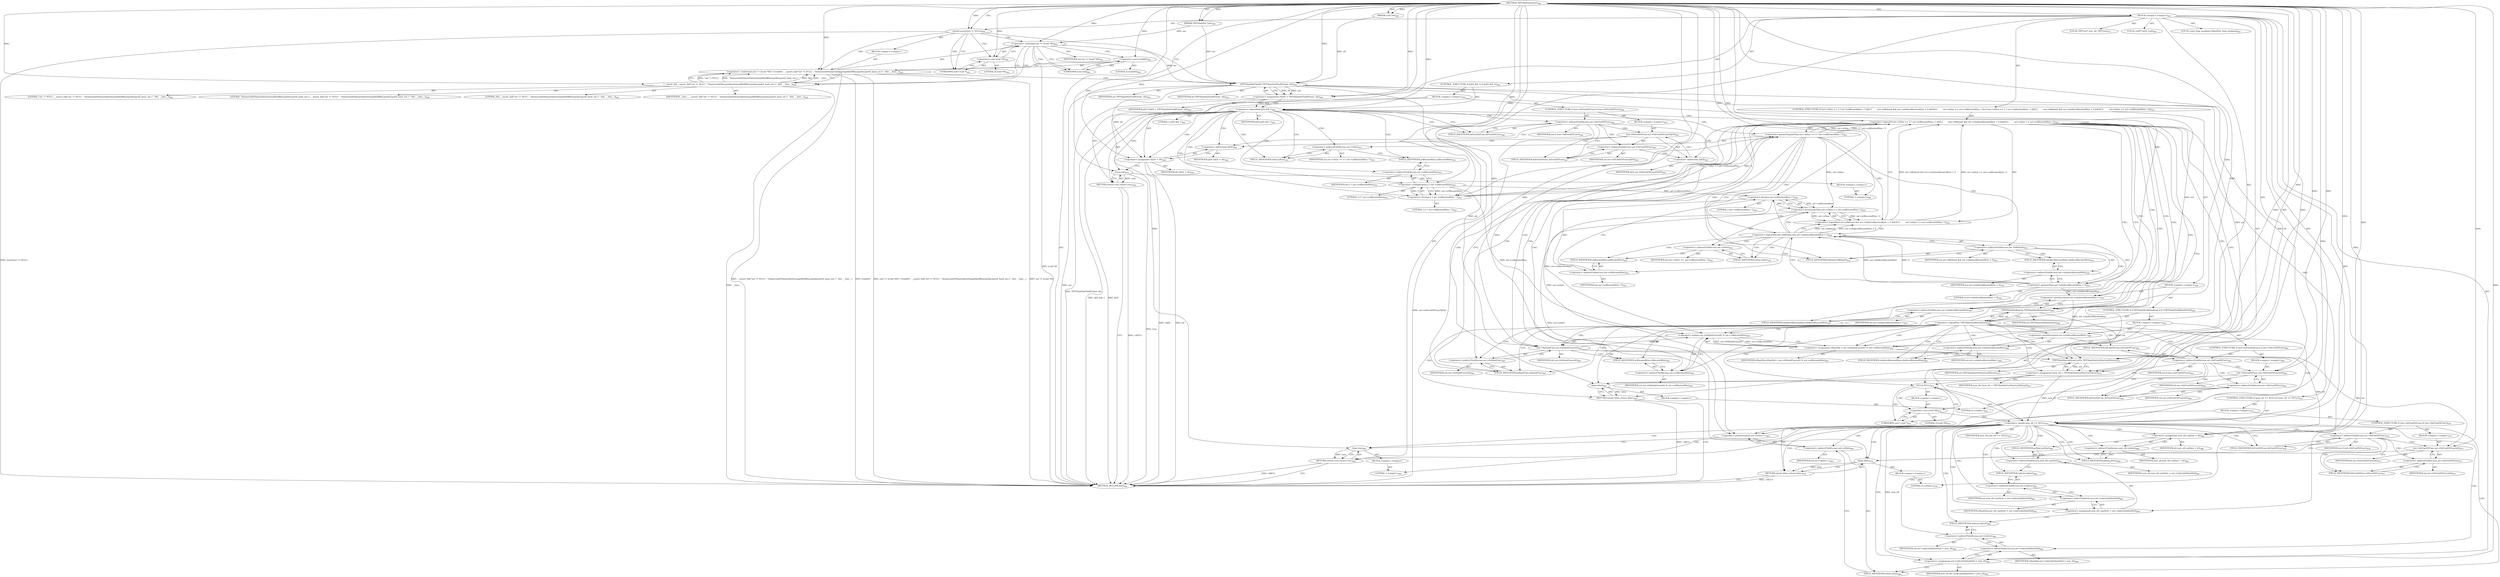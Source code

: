 digraph "TIFFHashSetInsert" {  
"5473" [label = <(METHOD,TIFFHashSetInsert)<SUB>440</SUB>> ]
"5474" [label = <(PARAM,TIFFHashSet *set)<SUB>440</SUB>> ]
"5475" [label = <(PARAM,void *elt)<SUB>440</SUB>> ]
"5476" [label = <(BLOCK,&lt;empty&gt;,&lt;empty&gt;)<SUB>441</SUB>> ]
"5477" [label = <(assert,assert(set != NULL))<SUB>442</SUB>> ]
"5478" [label = <(BLOCK,&lt;empty&gt;,&lt;empty&gt;)> ]
"5479" [label = <(&lt;operator&gt;.conditional,(set != ((void *)0)) ? (void)(0) : __assert_fail(&quot;set != NULL&quot;, &quot;/home/cmd/OSmart/identitemp/libtiff/fax2ps/fax2ps/tif_hash_set.c&quot;, 442, __func__))<SUB>442</SUB>> ]
"5480" [label = <(&lt;operator&gt;.notEquals,set != ((void *)0))<SUB>442</SUB>> ]
"5481" [label = <(IDENTIFIER,set,set != ((void *)0))<SUB>442</SUB>> ]
"5482" [label = <(&lt;operator&gt;.cast,(void *)0)<SUB>442</SUB>> ]
"5483" [label = <(UNKNOWN,void *,void *)<SUB>442</SUB>> ]
"5484" [label = <(LITERAL,0,(void *)0)<SUB>442</SUB>> ]
"5485" [label = <(&lt;operator&gt;.cast,(void)(0))<SUB>442</SUB>> ]
"5486" [label = <(UNKNOWN,void,void)<SUB>442</SUB>> ]
"5487" [label = <(LITERAL,0,(void)(0))<SUB>442</SUB>> ]
"5488" [label = <(__assert_fail,__assert_fail(&quot;set != NULL&quot;, &quot;/home/cmd/OSmart/identitemp/libtiff/fax2ps/fax2ps/tif_hash_set.c&quot;, 442, __func__))<SUB>442</SUB>> ]
"5489" [label = <(LITERAL,&quot;set != NULL&quot;,__assert_fail(&quot;set != NULL&quot;, &quot;/home/cmd/OSmart/identitemp/libtiff/fax2ps/fax2ps/tif_hash_set.c&quot;, 442, __func__))<SUB>442</SUB>> ]
"5490" [label = <(LITERAL,&quot;/home/cmd/OSmart/identitemp/libtiff/fax2ps/fax2ps/tif_hash_set.c&quot;,__assert_fail(&quot;set != NULL&quot;, &quot;/home/cmd/OSmart/identitemp/libtiff/fax2ps/fax2ps/tif_hash_set.c&quot;, 442, __func__))<SUB>442</SUB>> ]
"5491" [label = <(LITERAL,442,__assert_fail(&quot;set != NULL&quot;, &quot;/home/cmd/OSmart/identitemp/libtiff/fax2ps/fax2ps/tif_hash_set.c&quot;, 442, __func__))<SUB>442</SUB>> ]
"5492" [label = <(IDENTIFIER,__func__,__assert_fail(&quot;set != NULL&quot;, &quot;/home/cmd/OSmart/identitemp/libtiff/fax2ps/fax2ps/tif_hash_set.c&quot;, 442, __func__))<SUB>442</SUB>> ]
"5493" [label = <(LOCAL,void** pElt: void)<SUB>443</SUB>> ]
"5494" [label = <(&lt;operator&gt;.assignment,**pElt = TIFFHashSetFindPtr(set, elt))<SUB>443</SUB>> ]
"5495" [label = <(IDENTIFIER,pElt,**pElt = TIFFHashSetFindPtr(set, elt))<SUB>443</SUB>> ]
"5496" [label = <(TIFFHashSetFindPtr,TIFFHashSetFindPtr(set, elt))<SUB>443</SUB>> ]
"5497" [label = <(IDENTIFIER,set,TIFFHashSetFindPtr(set, elt))<SUB>443</SUB>> ]
"5498" [label = <(IDENTIFIER,elt,TIFFHashSetFindPtr(set, elt))<SUB>443</SUB>> ]
"5499" [label = <(CONTROL_STRUCTURE,if (pElt &amp;&amp; 1),if (pElt &amp;&amp; 1))<SUB>444</SUB>> ]
"5500" [label = <(&lt;operator&gt;.logicalAnd,pElt &amp;&amp; 1)<SUB>444</SUB>> ]
"5501" [label = <(IDENTIFIER,pElt,pElt &amp;&amp; 1)<SUB>444</SUB>> ]
"5502" [label = <(LITERAL,1,pElt &amp;&amp; 1)<SUB>444</SUB>> ]
"5503" [label = <(BLOCK,&lt;empty&gt;,&lt;empty&gt;)<SUB>445</SUB>> ]
"5504" [label = <(CONTROL_STRUCTURE,if (set-&gt;fnFreeEltFunc),if (set-&gt;fnFreeEltFunc))<SUB>446</SUB>> ]
"5505" [label = <(&lt;operator&gt;.indirectFieldAccess,set-&gt;fnFreeEltFunc)<SUB>446</SUB>> ]
"5506" [label = <(IDENTIFIER,set,if (set-&gt;fnFreeEltFunc))<SUB>446</SUB>> ]
"5507" [label = <(FIELD_IDENTIFIER,fnFreeEltFunc,fnFreeEltFunc)<SUB>446</SUB>> ]
"5508" [label = <(BLOCK,&lt;empty&gt;,&lt;empty&gt;)<SUB>447</SUB>> ]
"5509" [label = <(set-&gt;fnFreeEltFunc,set-&gt;fnFreeEltFunc(*pElt))<SUB>447</SUB>> ]
"5510" [label = <(&lt;operator&gt;.indirectFieldAccess,set-&gt;fnFreeEltFunc)<SUB>447</SUB>> ]
"5511" [label = <(IDENTIFIER,set,set-&gt;fnFreeEltFunc(*pElt))<SUB>447</SUB>> ]
"5512" [label = <(FIELD_IDENTIFIER,fnFreeEltFunc,fnFreeEltFunc)<SUB>447</SUB>> ]
"5513" [label = <(&lt;operator&gt;.indirection,*pElt)<SUB>447</SUB>> ]
"5514" [label = <(IDENTIFIER,pElt,set-&gt;fnFreeEltFunc(*pElt))<SUB>447</SUB>> ]
"5515" [label = <(&lt;operator&gt;.assignment,*pElt = elt)<SUB>449</SUB>> ]
"5516" [label = <(&lt;operator&gt;.indirection,*pElt)<SUB>449</SUB>> ]
"5517" [label = <(IDENTIFIER,pElt,*pElt = elt)<SUB>449</SUB>> ]
"5518" [label = <(IDENTIFIER,elt,*pElt = elt)<SUB>449</SUB>> ]
"5519" [label = <(RETURN,return true;,return true;)<SUB>450</SUB>> ]
"5520" [label = <(true,true)<SUB>450</SUB>> ]
"5521" [label = <(BLOCK,&lt;empty&gt;,&lt;empty&gt;)> ]
"5522" [label = <(LITERAL,1,&lt;empty&gt;)<SUB>450</SUB>> ]
"5523" [label = <(CONTROL_STRUCTURE,if (set-&gt;nSize &gt;= 2 * set-&gt;nAllocatedSize / 3 ||\012        (set-&gt;bRehash &amp;&amp; set-&gt;nIndiceAllocatedSize &gt; 0 &amp;&amp;\012         set-&gt;nSize &lt;= set-&gt;nAllocatedSize / 2)),if (set-&gt;nSize &gt;= 2 * set-&gt;nAllocatedSize / 3 ||\012        (set-&gt;bRehash &amp;&amp; set-&gt;nIndiceAllocatedSize &gt; 0 &amp;&amp;\012         set-&gt;nSize &lt;= set-&gt;nAllocatedSize / 2)))<SUB>453</SUB>> ]
"5524" [label = <(&lt;operator&gt;.logicalOr,set-&gt;nSize &gt;= 2 * set-&gt;nAllocatedSize / 3 ||\012        (set-&gt;bRehash &amp;&amp; set-&gt;nIndiceAllocatedSize &gt; 0 &amp;&amp;\012         set-&gt;nSize &lt;= set-&gt;nAllocatedSize / 2))<SUB>453</SUB>> ]
"5525" [label = <(&lt;operator&gt;.greaterEqualsThan,set-&gt;nSize &gt;= 2 * set-&gt;nAllocatedSize / 3)<SUB>453</SUB>> ]
"5526" [label = <(&lt;operator&gt;.indirectFieldAccess,set-&gt;nSize)<SUB>453</SUB>> ]
"5527" [label = <(IDENTIFIER,set,set-&gt;nSize &gt;= 2 * set-&gt;nAllocatedSize / 3)<SUB>453</SUB>> ]
"5528" [label = <(FIELD_IDENTIFIER,nSize,nSize)<SUB>453</SUB>> ]
"5529" [label = <(&lt;operator&gt;.division,2 * set-&gt;nAllocatedSize / 3)<SUB>453</SUB>> ]
"5530" [label = <(&lt;operator&gt;.multiplication,2 * set-&gt;nAllocatedSize)<SUB>453</SUB>> ]
"5531" [label = <(LITERAL,2,2 * set-&gt;nAllocatedSize)<SUB>453</SUB>> ]
"5532" [label = <(&lt;operator&gt;.indirectFieldAccess,set-&gt;nAllocatedSize)<SUB>453</SUB>> ]
"5533" [label = <(IDENTIFIER,set,2 * set-&gt;nAllocatedSize)<SUB>453</SUB>> ]
"5534" [label = <(FIELD_IDENTIFIER,nAllocatedSize,nAllocatedSize)<SUB>453</SUB>> ]
"5535" [label = <(LITERAL,3,2 * set-&gt;nAllocatedSize / 3)<SUB>453</SUB>> ]
"5536" [label = <(&lt;operator&gt;.logicalAnd,set-&gt;bRehash &amp;&amp; set-&gt;nIndiceAllocatedSize &gt; 0 &amp;&amp;\012         set-&gt;nSize &lt;= set-&gt;nAllocatedSize / 2)<SUB>454</SUB>> ]
"5537" [label = <(&lt;operator&gt;.logicalAnd,set-&gt;bRehash &amp;&amp; set-&gt;nIndiceAllocatedSize &gt; 0)<SUB>454</SUB>> ]
"5538" [label = <(&lt;operator&gt;.indirectFieldAccess,set-&gt;bRehash)<SUB>454</SUB>> ]
"5539" [label = <(IDENTIFIER,set,set-&gt;bRehash &amp;&amp; set-&gt;nIndiceAllocatedSize &gt; 0)<SUB>454</SUB>> ]
"5540" [label = <(FIELD_IDENTIFIER,bRehash,bRehash)<SUB>454</SUB>> ]
"5541" [label = <(&lt;operator&gt;.greaterThan,set-&gt;nIndiceAllocatedSize &gt; 0)<SUB>454</SUB>> ]
"5542" [label = <(&lt;operator&gt;.indirectFieldAccess,set-&gt;nIndiceAllocatedSize)<SUB>454</SUB>> ]
"5543" [label = <(IDENTIFIER,set,set-&gt;nIndiceAllocatedSize &gt; 0)<SUB>454</SUB>> ]
"5544" [label = <(FIELD_IDENTIFIER,nIndiceAllocatedSize,nIndiceAllocatedSize)<SUB>454</SUB>> ]
"5545" [label = <(LITERAL,0,set-&gt;nIndiceAllocatedSize &gt; 0)<SUB>454</SUB>> ]
"5546" [label = <(&lt;operator&gt;.lessEqualsThan,set-&gt;nSize &lt;= set-&gt;nAllocatedSize / 2)<SUB>455</SUB>> ]
"5547" [label = <(&lt;operator&gt;.indirectFieldAccess,set-&gt;nSize)<SUB>455</SUB>> ]
"5548" [label = <(IDENTIFIER,set,set-&gt;nSize &lt;= set-&gt;nAllocatedSize / 2)<SUB>455</SUB>> ]
"5549" [label = <(FIELD_IDENTIFIER,nSize,nSize)<SUB>455</SUB>> ]
"5550" [label = <(&lt;operator&gt;.division,set-&gt;nAllocatedSize / 2)<SUB>455</SUB>> ]
"5551" [label = <(&lt;operator&gt;.indirectFieldAccess,set-&gt;nAllocatedSize)<SUB>455</SUB>> ]
"5552" [label = <(IDENTIFIER,set,set-&gt;nAllocatedSize / 2)<SUB>455</SUB>> ]
"5553" [label = <(FIELD_IDENTIFIER,nAllocatedSize,nAllocatedSize)<SUB>455</SUB>> ]
"5554" [label = <(LITERAL,2,set-&gt;nAllocatedSize / 2)<SUB>455</SUB>> ]
"5555" [label = <(BLOCK,&lt;empty&gt;,&lt;empty&gt;)<SUB>456</SUB>> ]
"5556" [label = <(&lt;operator&gt;.postIncrement,set-&gt;nIndiceAllocatedSize++)<SUB>457</SUB>> ]
"5557" [label = <(&lt;operator&gt;.indirectFieldAccess,set-&gt;nIndiceAllocatedSize)<SUB>457</SUB>> ]
"5558" [label = <(IDENTIFIER,set,set-&gt;nIndiceAllocatedSize++)<SUB>457</SUB>> ]
"5559" [label = <(FIELD_IDENTIFIER,nIndiceAllocatedSize,nIndiceAllocatedSize)<SUB>457</SUB>> ]
"5560" [label = <(CONTROL_STRUCTURE,if (!TIFFHashSetRehash(set)),if (!TIFFHashSetRehash(set)))<SUB>458</SUB>> ]
"5561" [label = <(&lt;operator&gt;.logicalNot,!TIFFHashSetRehash(set))<SUB>458</SUB>> ]
"5562" [label = <(TIFFHashSetRehash,TIFFHashSetRehash(set))<SUB>458</SUB>> ]
"5563" [label = <(IDENTIFIER,set,TIFFHashSetRehash(set))<SUB>458</SUB>> ]
"5564" [label = <(BLOCK,&lt;empty&gt;,&lt;empty&gt;)<SUB>459</SUB>> ]
"5565" [label = <(&lt;operator&gt;.postDecrement,set-&gt;nIndiceAllocatedSize--)<SUB>460</SUB>> ]
"5566" [label = <(&lt;operator&gt;.indirectFieldAccess,set-&gt;nIndiceAllocatedSize)<SUB>460</SUB>> ]
"5567" [label = <(IDENTIFIER,set,set-&gt;nIndiceAllocatedSize--)<SUB>460</SUB>> ]
"5568" [label = <(FIELD_IDENTIFIER,nIndiceAllocatedSize,nIndiceAllocatedSize)<SUB>460</SUB>> ]
"5569" [label = <(CONTROL_STRUCTURE,if (set-&gt;fnFreeEltFunc),if (set-&gt;fnFreeEltFunc))<SUB>461</SUB>> ]
"5570" [label = <(&lt;operator&gt;.indirectFieldAccess,set-&gt;fnFreeEltFunc)<SUB>461</SUB>> ]
"5571" [label = <(IDENTIFIER,set,if (set-&gt;fnFreeEltFunc))<SUB>461</SUB>> ]
"5572" [label = <(FIELD_IDENTIFIER,fnFreeEltFunc,fnFreeEltFunc)<SUB>461</SUB>> ]
"5573" [label = <(BLOCK,&lt;empty&gt;,&lt;empty&gt;)<SUB>462</SUB>> ]
"5574" [label = <(set-&gt;fnFreeEltFunc,set-&gt;fnFreeEltFunc(elt))<SUB>462</SUB>> ]
"5575" [label = <(&lt;operator&gt;.indirectFieldAccess,set-&gt;fnFreeEltFunc)<SUB>462</SUB>> ]
"5576" [label = <(IDENTIFIER,set,set-&gt;fnFreeEltFunc(elt))<SUB>462</SUB>> ]
"5577" [label = <(FIELD_IDENTIFIER,fnFreeEltFunc,fnFreeEltFunc)<SUB>462</SUB>> ]
"5578" [label = <(IDENTIFIER,elt,set-&gt;fnFreeEltFunc(elt))<SUB>462</SUB>> ]
"5579" [label = <(RETURN,return false;,return false;)<SUB>463</SUB>> ]
"5580" [label = <(false,false)<SUB>463</SUB>> ]
"5581" [label = <(BLOCK,&lt;empty&gt;,&lt;empty&gt;)> ]
"5582" [label = <(LITERAL,0,&lt;empty&gt;)<SUB>463</SUB>> ]
"5583" [label = <(LOCAL,const long unsigned nHashVal: long unsigned)<SUB>467</SUB>> ]
"5584" [label = <(&lt;operator&gt;.assignment,nHashVal = set-&gt;fnHashFunc(elt) % set-&gt;nAllocatedSize)<SUB>467</SUB>> ]
"5585" [label = <(IDENTIFIER,nHashVal,nHashVal = set-&gt;fnHashFunc(elt) % set-&gt;nAllocatedSize)<SUB>467</SUB>> ]
"5586" [label = <(&lt;operator&gt;.modulo,set-&gt;fnHashFunc(elt) % set-&gt;nAllocatedSize)<SUB>467</SUB>> ]
"5587" [label = <(set-&gt;fnHashFunc,set-&gt;fnHashFunc(elt))<SUB>467</SUB>> ]
"5588" [label = <(&lt;operator&gt;.indirectFieldAccess,set-&gt;fnHashFunc)<SUB>467</SUB>> ]
"5589" [label = <(IDENTIFIER,set,set-&gt;fnHashFunc(elt))<SUB>467</SUB>> ]
"5590" [label = <(FIELD_IDENTIFIER,fnHashFunc,fnHashFunc)<SUB>467</SUB>> ]
"5591" [label = <(IDENTIFIER,elt,set-&gt;fnHashFunc(elt))<SUB>467</SUB>> ]
"5592" [label = <(&lt;operator&gt;.indirectFieldAccess,set-&gt;nAllocatedSize)<SUB>467</SUB>> ]
"5593" [label = <(IDENTIFIER,set,set-&gt;fnHashFunc(elt) % set-&gt;nAllocatedSize)<SUB>467</SUB>> ]
"5594" [label = <(FIELD_IDENTIFIER,nAllocatedSize,nAllocatedSize)<SUB>467</SUB>> ]
"5595" [label = <(LOCAL,TIFFList* new_elt: TIFFList)<SUB>473</SUB>> ]
"5596" [label = <(&lt;operator&gt;.assignment,*new_elt = TIFFHashSetGetNewListElt(set))<SUB>473</SUB>> ]
"5597" [label = <(IDENTIFIER,new_elt,*new_elt = TIFFHashSetGetNewListElt(set))<SUB>473</SUB>> ]
"5598" [label = <(TIFFHashSetGetNewListElt,TIFFHashSetGetNewListElt(set))<SUB>473</SUB>> ]
"5599" [label = <(IDENTIFIER,set,TIFFHashSetGetNewListElt(set))<SUB>473</SUB>> ]
"5600" [label = <(CONTROL_STRUCTURE,if (new_elt == NULL),if (new_elt == NULL))<SUB>474</SUB>> ]
"5601" [label = <(&lt;operator&gt;.equals,new_elt == NULL)<SUB>474</SUB>> ]
"5602" [label = <(IDENTIFIER,new_elt,new_elt == NULL)<SUB>474</SUB>> ]
"5603" [label = <(NULL,NULL)<SUB>474</SUB>> ]
"5604" [label = <(BLOCK,&lt;empty&gt;,&lt;empty&gt;)> ]
"5605" [label = <(&lt;operator&gt;.cast,(void *)0)<SUB>474</SUB>> ]
"5606" [label = <(UNKNOWN,void *,void *)<SUB>474</SUB>> ]
"5607" [label = <(LITERAL,0,(void *)0)<SUB>474</SUB>> ]
"5608" [label = <(BLOCK,&lt;empty&gt;,&lt;empty&gt;)<SUB>475</SUB>> ]
"5609" [label = <(CONTROL_STRUCTURE,if (set-&gt;fnFreeEltFunc),if (set-&gt;fnFreeEltFunc))<SUB>476</SUB>> ]
"5610" [label = <(&lt;operator&gt;.indirectFieldAccess,set-&gt;fnFreeEltFunc)<SUB>476</SUB>> ]
"5611" [label = <(IDENTIFIER,set,if (set-&gt;fnFreeEltFunc))<SUB>476</SUB>> ]
"5612" [label = <(FIELD_IDENTIFIER,fnFreeEltFunc,fnFreeEltFunc)<SUB>476</SUB>> ]
"5613" [label = <(BLOCK,&lt;empty&gt;,&lt;empty&gt;)<SUB>477</SUB>> ]
"5614" [label = <(set-&gt;fnFreeEltFunc,set-&gt;fnFreeEltFunc(elt))<SUB>477</SUB>> ]
"5615" [label = <(&lt;operator&gt;.indirectFieldAccess,set-&gt;fnFreeEltFunc)<SUB>477</SUB>> ]
"5616" [label = <(IDENTIFIER,set,set-&gt;fnFreeEltFunc(elt))<SUB>477</SUB>> ]
"5617" [label = <(FIELD_IDENTIFIER,fnFreeEltFunc,fnFreeEltFunc)<SUB>477</SUB>> ]
"5618" [label = <(IDENTIFIER,elt,set-&gt;fnFreeEltFunc(elt))<SUB>477</SUB>> ]
"5619" [label = <(RETURN,return false;,return false;)<SUB>478</SUB>> ]
"5620" [label = <(false,false)<SUB>478</SUB>> ]
"5621" [label = <(BLOCK,&lt;empty&gt;,&lt;empty&gt;)> ]
"5622" [label = <(LITERAL,0,&lt;empty&gt;)<SUB>478</SUB>> ]
"5623" [label = <(&lt;operator&gt;.assignment,new_elt-&gt;pData = elt)<SUB>480</SUB>> ]
"5624" [label = <(&lt;operator&gt;.indirectFieldAccess,new_elt-&gt;pData)<SUB>480</SUB>> ]
"5625" [label = <(IDENTIFIER,new_elt,new_elt-&gt;pData = elt)<SUB>480</SUB>> ]
"5626" [label = <(FIELD_IDENTIFIER,pData,pData)<SUB>480</SUB>> ]
"5627" [label = <(IDENTIFIER,elt,new_elt-&gt;pData = elt)<SUB>480</SUB>> ]
"5628" [label = <(&lt;operator&gt;.assignment,new_elt-&gt;psNext = set-&gt;tabList[nHashVal])<SUB>481</SUB>> ]
"5629" [label = <(&lt;operator&gt;.indirectFieldAccess,new_elt-&gt;psNext)<SUB>481</SUB>> ]
"5630" [label = <(IDENTIFIER,new_elt,new_elt-&gt;psNext = set-&gt;tabList[nHashVal])<SUB>481</SUB>> ]
"5631" [label = <(FIELD_IDENTIFIER,psNext,psNext)<SUB>481</SUB>> ]
"5632" [label = <(&lt;operator&gt;.indirectIndexAccess,set-&gt;tabList[nHashVal])<SUB>481</SUB>> ]
"5633" [label = <(&lt;operator&gt;.indirectFieldAccess,set-&gt;tabList)<SUB>481</SUB>> ]
"5634" [label = <(IDENTIFIER,set,new_elt-&gt;psNext = set-&gt;tabList[nHashVal])<SUB>481</SUB>> ]
"5635" [label = <(FIELD_IDENTIFIER,tabList,tabList)<SUB>481</SUB>> ]
"5636" [label = <(IDENTIFIER,nHashVal,new_elt-&gt;psNext = set-&gt;tabList[nHashVal])<SUB>481</SUB>> ]
"5637" [label = <(&lt;operator&gt;.assignment,set-&gt;tabList[nHashVal] = new_elt)<SUB>482</SUB>> ]
"5638" [label = <(&lt;operator&gt;.indirectIndexAccess,set-&gt;tabList[nHashVal])<SUB>482</SUB>> ]
"5639" [label = <(&lt;operator&gt;.indirectFieldAccess,set-&gt;tabList)<SUB>482</SUB>> ]
"5640" [label = <(IDENTIFIER,set,set-&gt;tabList[nHashVal] = new_elt)<SUB>482</SUB>> ]
"5641" [label = <(FIELD_IDENTIFIER,tabList,tabList)<SUB>482</SUB>> ]
"5642" [label = <(IDENTIFIER,nHashVal,set-&gt;tabList[nHashVal] = new_elt)<SUB>482</SUB>> ]
"5643" [label = <(IDENTIFIER,new_elt,set-&gt;tabList[nHashVal] = new_elt)<SUB>482</SUB>> ]
"5644" [label = <(&lt;operator&gt;.postIncrement,set-&gt;nSize++)<SUB>483</SUB>> ]
"5645" [label = <(&lt;operator&gt;.indirectFieldAccess,set-&gt;nSize)<SUB>483</SUB>> ]
"5646" [label = <(IDENTIFIER,set,set-&gt;nSize++)<SUB>483</SUB>> ]
"5647" [label = <(FIELD_IDENTIFIER,nSize,nSize)<SUB>483</SUB>> ]
"5648" [label = <(RETURN,return true;,return true;)<SUB>485</SUB>> ]
"5649" [label = <(true,true)<SUB>485</SUB>> ]
"5650" [label = <(BLOCK,&lt;empty&gt;,&lt;empty&gt;)> ]
"5651" [label = <(LITERAL,1,&lt;empty&gt;)<SUB>485</SUB>> ]
"5652" [label = <(METHOD_RETURN,bool)<SUB>440</SUB>> ]
  "5473" -> "5474"  [ label = "AST: "] 
  "5473" -> "5475"  [ label = "AST: "] 
  "5473" -> "5476"  [ label = "AST: "] 
  "5473" -> "5652"  [ label = "AST: "] 
  "5476" -> "5477"  [ label = "AST: "] 
  "5476" -> "5493"  [ label = "AST: "] 
  "5476" -> "5494"  [ label = "AST: "] 
  "5476" -> "5499"  [ label = "AST: "] 
  "5476" -> "5523"  [ label = "AST: "] 
  "5476" -> "5583"  [ label = "AST: "] 
  "5476" -> "5584"  [ label = "AST: "] 
  "5476" -> "5595"  [ label = "AST: "] 
  "5476" -> "5596"  [ label = "AST: "] 
  "5476" -> "5600"  [ label = "AST: "] 
  "5476" -> "5623"  [ label = "AST: "] 
  "5476" -> "5628"  [ label = "AST: "] 
  "5476" -> "5637"  [ label = "AST: "] 
  "5476" -> "5644"  [ label = "AST: "] 
  "5476" -> "5648"  [ label = "AST: "] 
  "5477" -> "5478"  [ label = "AST: "] 
  "5478" -> "5479"  [ label = "AST: "] 
  "5479" -> "5480"  [ label = "AST: "] 
  "5479" -> "5485"  [ label = "AST: "] 
  "5479" -> "5488"  [ label = "AST: "] 
  "5480" -> "5481"  [ label = "AST: "] 
  "5480" -> "5482"  [ label = "AST: "] 
  "5482" -> "5483"  [ label = "AST: "] 
  "5482" -> "5484"  [ label = "AST: "] 
  "5485" -> "5486"  [ label = "AST: "] 
  "5485" -> "5487"  [ label = "AST: "] 
  "5488" -> "5489"  [ label = "AST: "] 
  "5488" -> "5490"  [ label = "AST: "] 
  "5488" -> "5491"  [ label = "AST: "] 
  "5488" -> "5492"  [ label = "AST: "] 
  "5494" -> "5495"  [ label = "AST: "] 
  "5494" -> "5496"  [ label = "AST: "] 
  "5496" -> "5497"  [ label = "AST: "] 
  "5496" -> "5498"  [ label = "AST: "] 
  "5499" -> "5500"  [ label = "AST: "] 
  "5499" -> "5503"  [ label = "AST: "] 
  "5500" -> "5501"  [ label = "AST: "] 
  "5500" -> "5502"  [ label = "AST: "] 
  "5503" -> "5504"  [ label = "AST: "] 
  "5503" -> "5515"  [ label = "AST: "] 
  "5503" -> "5519"  [ label = "AST: "] 
  "5504" -> "5505"  [ label = "AST: "] 
  "5504" -> "5508"  [ label = "AST: "] 
  "5505" -> "5506"  [ label = "AST: "] 
  "5505" -> "5507"  [ label = "AST: "] 
  "5508" -> "5509"  [ label = "AST: "] 
  "5509" -> "5510"  [ label = "AST: "] 
  "5509" -> "5513"  [ label = "AST: "] 
  "5510" -> "5511"  [ label = "AST: "] 
  "5510" -> "5512"  [ label = "AST: "] 
  "5513" -> "5514"  [ label = "AST: "] 
  "5515" -> "5516"  [ label = "AST: "] 
  "5515" -> "5518"  [ label = "AST: "] 
  "5516" -> "5517"  [ label = "AST: "] 
  "5519" -> "5520"  [ label = "AST: "] 
  "5520" -> "5521"  [ label = "AST: "] 
  "5521" -> "5522"  [ label = "AST: "] 
  "5523" -> "5524"  [ label = "AST: "] 
  "5523" -> "5555"  [ label = "AST: "] 
  "5524" -> "5525"  [ label = "AST: "] 
  "5524" -> "5536"  [ label = "AST: "] 
  "5525" -> "5526"  [ label = "AST: "] 
  "5525" -> "5529"  [ label = "AST: "] 
  "5526" -> "5527"  [ label = "AST: "] 
  "5526" -> "5528"  [ label = "AST: "] 
  "5529" -> "5530"  [ label = "AST: "] 
  "5529" -> "5535"  [ label = "AST: "] 
  "5530" -> "5531"  [ label = "AST: "] 
  "5530" -> "5532"  [ label = "AST: "] 
  "5532" -> "5533"  [ label = "AST: "] 
  "5532" -> "5534"  [ label = "AST: "] 
  "5536" -> "5537"  [ label = "AST: "] 
  "5536" -> "5546"  [ label = "AST: "] 
  "5537" -> "5538"  [ label = "AST: "] 
  "5537" -> "5541"  [ label = "AST: "] 
  "5538" -> "5539"  [ label = "AST: "] 
  "5538" -> "5540"  [ label = "AST: "] 
  "5541" -> "5542"  [ label = "AST: "] 
  "5541" -> "5545"  [ label = "AST: "] 
  "5542" -> "5543"  [ label = "AST: "] 
  "5542" -> "5544"  [ label = "AST: "] 
  "5546" -> "5547"  [ label = "AST: "] 
  "5546" -> "5550"  [ label = "AST: "] 
  "5547" -> "5548"  [ label = "AST: "] 
  "5547" -> "5549"  [ label = "AST: "] 
  "5550" -> "5551"  [ label = "AST: "] 
  "5550" -> "5554"  [ label = "AST: "] 
  "5551" -> "5552"  [ label = "AST: "] 
  "5551" -> "5553"  [ label = "AST: "] 
  "5555" -> "5556"  [ label = "AST: "] 
  "5555" -> "5560"  [ label = "AST: "] 
  "5556" -> "5557"  [ label = "AST: "] 
  "5557" -> "5558"  [ label = "AST: "] 
  "5557" -> "5559"  [ label = "AST: "] 
  "5560" -> "5561"  [ label = "AST: "] 
  "5560" -> "5564"  [ label = "AST: "] 
  "5561" -> "5562"  [ label = "AST: "] 
  "5562" -> "5563"  [ label = "AST: "] 
  "5564" -> "5565"  [ label = "AST: "] 
  "5564" -> "5569"  [ label = "AST: "] 
  "5564" -> "5579"  [ label = "AST: "] 
  "5565" -> "5566"  [ label = "AST: "] 
  "5566" -> "5567"  [ label = "AST: "] 
  "5566" -> "5568"  [ label = "AST: "] 
  "5569" -> "5570"  [ label = "AST: "] 
  "5569" -> "5573"  [ label = "AST: "] 
  "5570" -> "5571"  [ label = "AST: "] 
  "5570" -> "5572"  [ label = "AST: "] 
  "5573" -> "5574"  [ label = "AST: "] 
  "5574" -> "5575"  [ label = "AST: "] 
  "5574" -> "5578"  [ label = "AST: "] 
  "5575" -> "5576"  [ label = "AST: "] 
  "5575" -> "5577"  [ label = "AST: "] 
  "5579" -> "5580"  [ label = "AST: "] 
  "5580" -> "5581"  [ label = "AST: "] 
  "5581" -> "5582"  [ label = "AST: "] 
  "5584" -> "5585"  [ label = "AST: "] 
  "5584" -> "5586"  [ label = "AST: "] 
  "5586" -> "5587"  [ label = "AST: "] 
  "5586" -> "5592"  [ label = "AST: "] 
  "5587" -> "5588"  [ label = "AST: "] 
  "5587" -> "5591"  [ label = "AST: "] 
  "5588" -> "5589"  [ label = "AST: "] 
  "5588" -> "5590"  [ label = "AST: "] 
  "5592" -> "5593"  [ label = "AST: "] 
  "5592" -> "5594"  [ label = "AST: "] 
  "5596" -> "5597"  [ label = "AST: "] 
  "5596" -> "5598"  [ label = "AST: "] 
  "5598" -> "5599"  [ label = "AST: "] 
  "5600" -> "5601"  [ label = "AST: "] 
  "5600" -> "5608"  [ label = "AST: "] 
  "5601" -> "5602"  [ label = "AST: "] 
  "5601" -> "5603"  [ label = "AST: "] 
  "5603" -> "5604"  [ label = "AST: "] 
  "5604" -> "5605"  [ label = "AST: "] 
  "5605" -> "5606"  [ label = "AST: "] 
  "5605" -> "5607"  [ label = "AST: "] 
  "5608" -> "5609"  [ label = "AST: "] 
  "5608" -> "5619"  [ label = "AST: "] 
  "5609" -> "5610"  [ label = "AST: "] 
  "5609" -> "5613"  [ label = "AST: "] 
  "5610" -> "5611"  [ label = "AST: "] 
  "5610" -> "5612"  [ label = "AST: "] 
  "5613" -> "5614"  [ label = "AST: "] 
  "5614" -> "5615"  [ label = "AST: "] 
  "5614" -> "5618"  [ label = "AST: "] 
  "5615" -> "5616"  [ label = "AST: "] 
  "5615" -> "5617"  [ label = "AST: "] 
  "5619" -> "5620"  [ label = "AST: "] 
  "5620" -> "5621"  [ label = "AST: "] 
  "5621" -> "5622"  [ label = "AST: "] 
  "5623" -> "5624"  [ label = "AST: "] 
  "5623" -> "5627"  [ label = "AST: "] 
  "5624" -> "5625"  [ label = "AST: "] 
  "5624" -> "5626"  [ label = "AST: "] 
  "5628" -> "5629"  [ label = "AST: "] 
  "5628" -> "5632"  [ label = "AST: "] 
  "5629" -> "5630"  [ label = "AST: "] 
  "5629" -> "5631"  [ label = "AST: "] 
  "5632" -> "5633"  [ label = "AST: "] 
  "5632" -> "5636"  [ label = "AST: "] 
  "5633" -> "5634"  [ label = "AST: "] 
  "5633" -> "5635"  [ label = "AST: "] 
  "5637" -> "5638"  [ label = "AST: "] 
  "5637" -> "5643"  [ label = "AST: "] 
  "5638" -> "5639"  [ label = "AST: "] 
  "5638" -> "5642"  [ label = "AST: "] 
  "5639" -> "5640"  [ label = "AST: "] 
  "5639" -> "5641"  [ label = "AST: "] 
  "5644" -> "5645"  [ label = "AST: "] 
  "5645" -> "5646"  [ label = "AST: "] 
  "5645" -> "5647"  [ label = "AST: "] 
  "5648" -> "5649"  [ label = "AST: "] 
  "5649" -> "5650"  [ label = "AST: "] 
  "5650" -> "5651"  [ label = "AST: "] 
  "5477" -> "5483"  [ label = "CFG: "] 
  "5477" -> "5496"  [ label = "CFG: "] 
  "5494" -> "5500"  [ label = "CFG: "] 
  "5584" -> "5598"  [ label = "CFG: "] 
  "5596" -> "5603"  [ label = "CFG: "] 
  "5623" -> "5631"  [ label = "CFG: "] 
  "5628" -> "5641"  [ label = "CFG: "] 
  "5637" -> "5647"  [ label = "CFG: "] 
  "5644" -> "5649"  [ label = "CFG: "] 
  "5648" -> "5652"  [ label = "CFG: "] 
  "5496" -> "5494"  [ label = "CFG: "] 
  "5500" -> "5507"  [ label = "CFG: "] 
  "5500" -> "5528"  [ label = "CFG: "] 
  "5524" -> "5559"  [ label = "CFG: "] 
  "5524" -> "5590"  [ label = "CFG: "] 
  "5586" -> "5584"  [ label = "CFG: "] 
  "5598" -> "5596"  [ label = "CFG: "] 
  "5601" -> "5612"  [ label = "CFG: "] 
  "5601" -> "5626"  [ label = "CFG: "] 
  "5624" -> "5623"  [ label = "CFG: "] 
  "5629" -> "5635"  [ label = "CFG: "] 
  "5632" -> "5628"  [ label = "CFG: "] 
  "5638" -> "5637"  [ label = "CFG: "] 
  "5645" -> "5644"  [ label = "CFG: "] 
  "5649" -> "5648"  [ label = "CFG: "] 
  "5479" -> "5496"  [ label = "CFG: "] 
  "5515" -> "5520"  [ label = "CFG: "] 
  "5519" -> "5652"  [ label = "CFG: "] 
  "5525" -> "5524"  [ label = "CFG: "] 
  "5525" -> "5540"  [ label = "CFG: "] 
  "5536" -> "5524"  [ label = "CFG: "] 
  "5556" -> "5562"  [ label = "CFG: "] 
  "5587" -> "5594"  [ label = "CFG: "] 
  "5592" -> "5586"  [ label = "CFG: "] 
  "5603" -> "5606"  [ label = "CFG: "] 
  "5603" -> "5601"  [ label = "CFG: "] 
  "5619" -> "5652"  [ label = "CFG: "] 
  "5626" -> "5624"  [ label = "CFG: "] 
  "5631" -> "5629"  [ label = "CFG: "] 
  "5633" -> "5632"  [ label = "CFG: "] 
  "5639" -> "5638"  [ label = "CFG: "] 
  "5647" -> "5645"  [ label = "CFG: "] 
  "5480" -> "5486"  [ label = "CFG: "] 
  "5480" -> "5488"  [ label = "CFG: "] 
  "5485" -> "5479"  [ label = "CFG: "] 
  "5488" -> "5479"  [ label = "CFG: "] 
  "5505" -> "5512"  [ label = "CFG: "] 
  "5505" -> "5516"  [ label = "CFG: "] 
  "5516" -> "5515"  [ label = "CFG: "] 
  "5520" -> "5519"  [ label = "CFG: "] 
  "5526" -> "5534"  [ label = "CFG: "] 
  "5529" -> "5525"  [ label = "CFG: "] 
  "5537" -> "5536"  [ label = "CFG: "] 
  "5537" -> "5549"  [ label = "CFG: "] 
  "5546" -> "5536"  [ label = "CFG: "] 
  "5557" -> "5556"  [ label = "CFG: "] 
  "5561" -> "5568"  [ label = "CFG: "] 
  "5561" -> "5590"  [ label = "CFG: "] 
  "5588" -> "5587"  [ label = "CFG: "] 
  "5594" -> "5592"  [ label = "CFG: "] 
  "5610" -> "5620"  [ label = "CFG: "] 
  "5610" -> "5617"  [ label = "CFG: "] 
  "5620" -> "5619"  [ label = "CFG: "] 
  "5635" -> "5633"  [ label = "CFG: "] 
  "5641" -> "5639"  [ label = "CFG: "] 
  "5482" -> "5480"  [ label = "CFG: "] 
  "5486" -> "5485"  [ label = "CFG: "] 
  "5507" -> "5505"  [ label = "CFG: "] 
  "5509" -> "5516"  [ label = "CFG: "] 
  "5528" -> "5526"  [ label = "CFG: "] 
  "5530" -> "5529"  [ label = "CFG: "] 
  "5538" -> "5537"  [ label = "CFG: "] 
  "5538" -> "5544"  [ label = "CFG: "] 
  "5541" -> "5537"  [ label = "CFG: "] 
  "5547" -> "5553"  [ label = "CFG: "] 
  "5550" -> "5546"  [ label = "CFG: "] 
  "5559" -> "5557"  [ label = "CFG: "] 
  "5562" -> "5561"  [ label = "CFG: "] 
  "5565" -> "5572"  [ label = "CFG: "] 
  "5579" -> "5652"  [ label = "CFG: "] 
  "5590" -> "5588"  [ label = "CFG: "] 
  "5605" -> "5601"  [ label = "CFG: "] 
  "5612" -> "5610"  [ label = "CFG: "] 
  "5614" -> "5620"  [ label = "CFG: "] 
  "5483" -> "5482"  [ label = "CFG: "] 
  "5510" -> "5513"  [ label = "CFG: "] 
  "5513" -> "5509"  [ label = "CFG: "] 
  "5532" -> "5530"  [ label = "CFG: "] 
  "5540" -> "5538"  [ label = "CFG: "] 
  "5542" -> "5541"  [ label = "CFG: "] 
  "5549" -> "5547"  [ label = "CFG: "] 
  "5551" -> "5550"  [ label = "CFG: "] 
  "5566" -> "5565"  [ label = "CFG: "] 
  "5570" -> "5580"  [ label = "CFG: "] 
  "5570" -> "5577"  [ label = "CFG: "] 
  "5580" -> "5579"  [ label = "CFG: "] 
  "5606" -> "5605"  [ label = "CFG: "] 
  "5615" -> "5614"  [ label = "CFG: "] 
  "5512" -> "5510"  [ label = "CFG: "] 
  "5534" -> "5532"  [ label = "CFG: "] 
  "5544" -> "5542"  [ label = "CFG: "] 
  "5553" -> "5551"  [ label = "CFG: "] 
  "5568" -> "5566"  [ label = "CFG: "] 
  "5572" -> "5570"  [ label = "CFG: "] 
  "5574" -> "5580"  [ label = "CFG: "] 
  "5617" -> "5615"  [ label = "CFG: "] 
  "5575" -> "5574"  [ label = "CFG: "] 
  "5577" -> "5575"  [ label = "CFG: "] 
  "5473" -> "5477"  [ label = "CFG: "] 
  "5579" -> "5652"  [ label = "DDG: &lt;RET&gt;"] 
  "5648" -> "5652"  [ label = "DDG: &lt;RET&gt;"] 
  "5619" -> "5652"  [ label = "DDG: &lt;RET&gt;"] 
  "5519" -> "5652"  [ label = "DDG: &lt;RET&gt;"] 
  "5477" -> "5652"  [ label = "DDG: assert(set != NULL)"] 
  "5480" -> "5652"  [ label = "DDG: (void *)0"] 
  "5479" -> "5652"  [ label = "DDG: set != ((void *)0)"] 
  "5479" -> "5652"  [ label = "DDG: __assert_fail(&quot;set != NULL&quot;, &quot;/home/cmd/OSmart/identitemp/libtiff/fax2ps/fax2ps/tif_hash_set.c&quot;, 442, __func__)"] 
  "5479" -> "5652"  [ label = "DDG: (void)(0)"] 
  "5479" -> "5652"  [ label = "DDG: (set != ((void *)0)) ? (void)(0) : __assert_fail(&quot;set != NULL&quot;, &quot;/home/cmd/OSmart/identitemp/libtiff/fax2ps/fax2ps/tif_hash_set.c&quot;, 442, __func__)"] 
  "5496" -> "5652"  [ label = "DDG: set"] 
  "5494" -> "5652"  [ label = "DDG: TIFFHashSetFindPtr(set, elt)"] 
  "5500" -> "5652"  [ label = "DDG: pElt"] 
  "5500" -> "5652"  [ label = "DDG: pElt &amp;&amp; 1"] 
  "5509" -> "5652"  [ label = "DDG: set-&gt;fnFreeEltFunc(*pElt)"] 
  "5515" -> "5652"  [ label = "DDG: *pElt"] 
  "5515" -> "5652"  [ label = "DDG: elt"] 
  "5520" -> "5652"  [ label = "DDG: true"] 
  "5488" -> "5652"  [ label = "DDG: __func__"] 
  "5473" -> "5474"  [ label = "DDG: "] 
  "5473" -> "5475"  [ label = "DDG: "] 
  "5473" -> "5477"  [ label = "DDG: "] 
  "5496" -> "5494"  [ label = "DDG: set"] 
  "5496" -> "5494"  [ label = "DDG: elt"] 
  "5586" -> "5584"  [ label = "DDG: set-&gt;fnHashFunc(elt)"] 
  "5586" -> "5584"  [ label = "DDG: set-&gt;nAllocatedSize"] 
  "5598" -> "5596"  [ label = "DDG: set"] 
  "5587" -> "5623"  [ label = "DDG: elt"] 
  "5473" -> "5623"  [ label = "DDG: "] 
  "5601" -> "5637"  [ label = "DDG: new_elt"] 
  "5473" -> "5637"  [ label = "DDG: "] 
  "5649" -> "5648"  [ label = "DDG: true"] 
  "5473" -> "5494"  [ label = "DDG: "] 
  "5473" -> "5584"  [ label = "DDG: "] 
  "5473" -> "5596"  [ label = "DDG: "] 
  "5525" -> "5644"  [ label = "DDG: set-&gt;nSize"] 
  "5546" -> "5644"  [ label = "DDG: set-&gt;nSize"] 
  "5473" -> "5649"  [ label = "DDG: "] 
  "5473" -> "5479"  [ label = "DDG: "] 
  "5488" -> "5479"  [ label = "DDG: &quot;set != NULL&quot;"] 
  "5488" -> "5479"  [ label = "DDG: &quot;/home/cmd/OSmart/identitemp/libtiff/fax2ps/fax2ps/tif_hash_set.c&quot;"] 
  "5488" -> "5479"  [ label = "DDG: 442"] 
  "5488" -> "5479"  [ label = "DDG: __func__"] 
  "5480" -> "5496"  [ label = "DDG: set"] 
  "5474" -> "5496"  [ label = "DDG: set"] 
  "5473" -> "5496"  [ label = "DDG: "] 
  "5475" -> "5496"  [ label = "DDG: elt"] 
  "5494" -> "5500"  [ label = "DDG: pElt"] 
  "5473" -> "5500"  [ label = "DDG: "] 
  "5496" -> "5515"  [ label = "DDG: elt"] 
  "5473" -> "5515"  [ label = "DDG: "] 
  "5520" -> "5519"  [ label = "DDG: true"] 
  "5525" -> "5524"  [ label = "DDG: set-&gt;nSize"] 
  "5525" -> "5524"  [ label = "DDG: 2 * set-&gt;nAllocatedSize / 3"] 
  "5536" -> "5524"  [ label = "DDG: set-&gt;bRehash &amp;&amp; set-&gt;nIndiceAllocatedSize &gt; 0"] 
  "5536" -> "5524"  [ label = "DDG: set-&gt;nSize &lt;= set-&gt;nAllocatedSize / 2"] 
  "5587" -> "5586"  [ label = "DDG: elt"] 
  "5530" -> "5586"  [ label = "DDG: set-&gt;nAllocatedSize"] 
  "5550" -> "5586"  [ label = "DDG: set-&gt;nAllocatedSize"] 
  "5496" -> "5598"  [ label = "DDG: set"] 
  "5562" -> "5598"  [ label = "DDG: set"] 
  "5473" -> "5598"  [ label = "DDG: "] 
  "5596" -> "5601"  [ label = "DDG: new_elt"] 
  "5473" -> "5601"  [ label = "DDG: "] 
  "5620" -> "5619"  [ label = "DDG: false"] 
  "5473" -> "5520"  [ label = "DDG: "] 
  "5529" -> "5525"  [ label = "DDG: 2 * set-&gt;nAllocatedSize"] 
  "5529" -> "5525"  [ label = "DDG: 3"] 
  "5537" -> "5536"  [ label = "DDG: set-&gt;bRehash"] 
  "5537" -> "5536"  [ label = "DDG: set-&gt;nIndiceAllocatedSize &gt; 0"] 
  "5546" -> "5536"  [ label = "DDG: set-&gt;nSize"] 
  "5546" -> "5536"  [ label = "DDG: set-&gt;nAllocatedSize / 2"] 
  "5541" -> "5556"  [ label = "DDG: set-&gt;nIndiceAllocatedSize"] 
  "5496" -> "5587"  [ label = "DDG: elt"] 
  "5473" -> "5587"  [ label = "DDG: "] 
  "5473" -> "5620"  [ label = "DDG: "] 
  "5473" -> "5651"  [ label = "DDG: "] 
  "5474" -> "5480"  [ label = "DDG: set"] 
  "5473" -> "5480"  [ label = "DDG: "] 
  "5473" -> "5485"  [ label = "DDG: "] 
  "5473" -> "5488"  [ label = "DDG: "] 
  "5530" -> "5529"  [ label = "DDG: 2"] 
  "5530" -> "5529"  [ label = "DDG: set-&gt;nAllocatedSize"] 
  "5473" -> "5529"  [ label = "DDG: "] 
  "5541" -> "5537"  [ label = "DDG: set-&gt;nIndiceAllocatedSize"] 
  "5541" -> "5537"  [ label = "DDG: 0"] 
  "5525" -> "5546"  [ label = "DDG: set-&gt;nSize"] 
  "5550" -> "5546"  [ label = "DDG: set-&gt;nAllocatedSize"] 
  "5550" -> "5546"  [ label = "DDG: 2"] 
  "5562" -> "5561"  [ label = "DDG: set"] 
  "5580" -> "5579"  [ label = "DDG: false"] 
  "5473" -> "5605"  [ label = "DDG: "] 
  "5473" -> "5482"  [ label = "DDG: "] 
  "5473" -> "5522"  [ label = "DDG: "] 
  "5473" -> "5530"  [ label = "DDG: "] 
  "5473" -> "5541"  [ label = "DDG: "] 
  "5530" -> "5550"  [ label = "DDG: set-&gt;nAllocatedSize"] 
  "5473" -> "5550"  [ label = "DDG: "] 
  "5496" -> "5562"  [ label = "DDG: set"] 
  "5473" -> "5562"  [ label = "DDG: "] 
  "5556" -> "5565"  [ label = "DDG: set-&gt;nIndiceAllocatedSize"] 
  "5473" -> "5580"  [ label = "DDG: "] 
  "5587" -> "5614"  [ label = "DDG: elt"] 
  "5473" -> "5614"  [ label = "DDG: "] 
  "5473" -> "5622"  [ label = "DDG: "] 
  "5496" -> "5574"  [ label = "DDG: elt"] 
  "5473" -> "5574"  [ label = "DDG: "] 
  "5473" -> "5582"  [ label = "DDG: "] 
  "5477" -> "5483"  [ label = "CDG: "] 
  "5477" -> "5480"  [ label = "CDG: "] 
  "5477" -> "5479"  [ label = "CDG: "] 
  "5477" -> "5482"  [ label = "CDG: "] 
  "5500" -> "5526"  [ label = "CDG: "] 
  "5500" -> "5534"  [ label = "CDG: "] 
  "5500" -> "5528"  [ label = "CDG: "] 
  "5500" -> "5505"  [ label = "CDG: "] 
  "5500" -> "5530"  [ label = "CDG: "] 
  "5500" -> "5524"  [ label = "CDG: "] 
  "5500" -> "5519"  [ label = "CDG: "] 
  "5500" -> "5515"  [ label = "CDG: "] 
  "5500" -> "5529"  [ label = "CDG: "] 
  "5500" -> "5516"  [ label = "CDG: "] 
  "5500" -> "5520"  [ label = "CDG: "] 
  "5500" -> "5532"  [ label = "CDG: "] 
  "5500" -> "5525"  [ label = "CDG: "] 
  "5500" -> "5507"  [ label = "CDG: "] 
  "5524" -> "5598"  [ label = "CDG: "] 
  "5524" -> "5594"  [ label = "CDG: "] 
  "5524" -> "5603"  [ label = "CDG: "] 
  "5524" -> "5586"  [ label = "CDG: "] 
  "5524" -> "5584"  [ label = "CDG: "] 
  "5524" -> "5561"  [ label = "CDG: "] 
  "5524" -> "5587"  [ label = "CDG: "] 
  "5524" -> "5556"  [ label = "CDG: "] 
  "5524" -> "5590"  [ label = "CDG: "] 
  "5524" -> "5559"  [ label = "CDG: "] 
  "5524" -> "5592"  [ label = "CDG: "] 
  "5524" -> "5557"  [ label = "CDG: "] 
  "5524" -> "5588"  [ label = "CDG: "] 
  "5524" -> "5601"  [ label = "CDG: "] 
  "5524" -> "5596"  [ label = "CDG: "] 
  "5524" -> "5562"  [ label = "CDG: "] 
  "5601" -> "5645"  [ label = "CDG: "] 
  "5601" -> "5641"  [ label = "CDG: "] 
  "5601" -> "5638"  [ label = "CDG: "] 
  "5601" -> "5644"  [ label = "CDG: "] 
  "5601" -> "5629"  [ label = "CDG: "] 
  "5601" -> "5628"  [ label = "CDG: "] 
  "5601" -> "5612"  [ label = "CDG: "] 
  "5601" -> "5620"  [ label = "CDG: "] 
  "5601" -> "5637"  [ label = "CDG: "] 
  "5601" -> "5624"  [ label = "CDG: "] 
  "5601" -> "5639"  [ label = "CDG: "] 
  "5601" -> "5631"  [ label = "CDG: "] 
  "5601" -> "5647"  [ label = "CDG: "] 
  "5601" -> "5632"  [ label = "CDG: "] 
  "5601" -> "5649"  [ label = "CDG: "] 
  "5601" -> "5623"  [ label = "CDG: "] 
  "5601" -> "5633"  [ label = "CDG: "] 
  "5601" -> "5626"  [ label = "CDG: "] 
  "5601" -> "5635"  [ label = "CDG: "] 
  "5601" -> "5619"  [ label = "CDG: "] 
  "5601" -> "5648"  [ label = "CDG: "] 
  "5601" -> "5610"  [ label = "CDG: "] 
  "5525" -> "5537"  [ label = "CDG: "] 
  "5525" -> "5540"  [ label = "CDG: "] 
  "5525" -> "5538"  [ label = "CDG: "] 
  "5525" -> "5536"  [ label = "CDG: "] 
  "5603" -> "5605"  [ label = "CDG: "] 
  "5603" -> "5606"  [ label = "CDG: "] 
  "5480" -> "5488"  [ label = "CDG: "] 
  "5480" -> "5485"  [ label = "CDG: "] 
  "5480" -> "5486"  [ label = "CDG: "] 
  "5505" -> "5509"  [ label = "CDG: "] 
  "5505" -> "5512"  [ label = "CDG: "] 
  "5505" -> "5510"  [ label = "CDG: "] 
  "5505" -> "5513"  [ label = "CDG: "] 
  "5537" -> "5551"  [ label = "CDG: "] 
  "5537" -> "5550"  [ label = "CDG: "] 
  "5537" -> "5547"  [ label = "CDG: "] 
  "5537" -> "5553"  [ label = "CDG: "] 
  "5537" -> "5549"  [ label = "CDG: "] 
  "5537" -> "5546"  [ label = "CDG: "] 
  "5561" -> "5598"  [ label = "CDG: "] 
  "5561" -> "5568"  [ label = "CDG: "] 
  "5561" -> "5594"  [ label = "CDG: "] 
  "5561" -> "5565"  [ label = "CDG: "] 
  "5561" -> "5603"  [ label = "CDG: "] 
  "5561" -> "5586"  [ label = "CDG: "] 
  "5561" -> "5584"  [ label = "CDG: "] 
  "5561" -> "5579"  [ label = "CDG: "] 
  "5561" -> "5572"  [ label = "CDG: "] 
  "5561" -> "5587"  [ label = "CDG: "] 
  "5561" -> "5580"  [ label = "CDG: "] 
  "5561" -> "5590"  [ label = "CDG: "] 
  "5561" -> "5570"  [ label = "CDG: "] 
  "5561" -> "5592"  [ label = "CDG: "] 
  "5561" -> "5588"  [ label = "CDG: "] 
  "5561" -> "5601"  [ label = "CDG: "] 
  "5561" -> "5596"  [ label = "CDG: "] 
  "5561" -> "5566"  [ label = "CDG: "] 
  "5610" -> "5614"  [ label = "CDG: "] 
  "5610" -> "5617"  [ label = "CDG: "] 
  "5610" -> "5615"  [ label = "CDG: "] 
  "5538" -> "5544"  [ label = "CDG: "] 
  "5538" -> "5542"  [ label = "CDG: "] 
  "5538" -> "5541"  [ label = "CDG: "] 
  "5570" -> "5575"  [ label = "CDG: "] 
  "5570" -> "5577"  [ label = "CDG: "] 
  "5570" -> "5574"  [ label = "CDG: "] 
}
